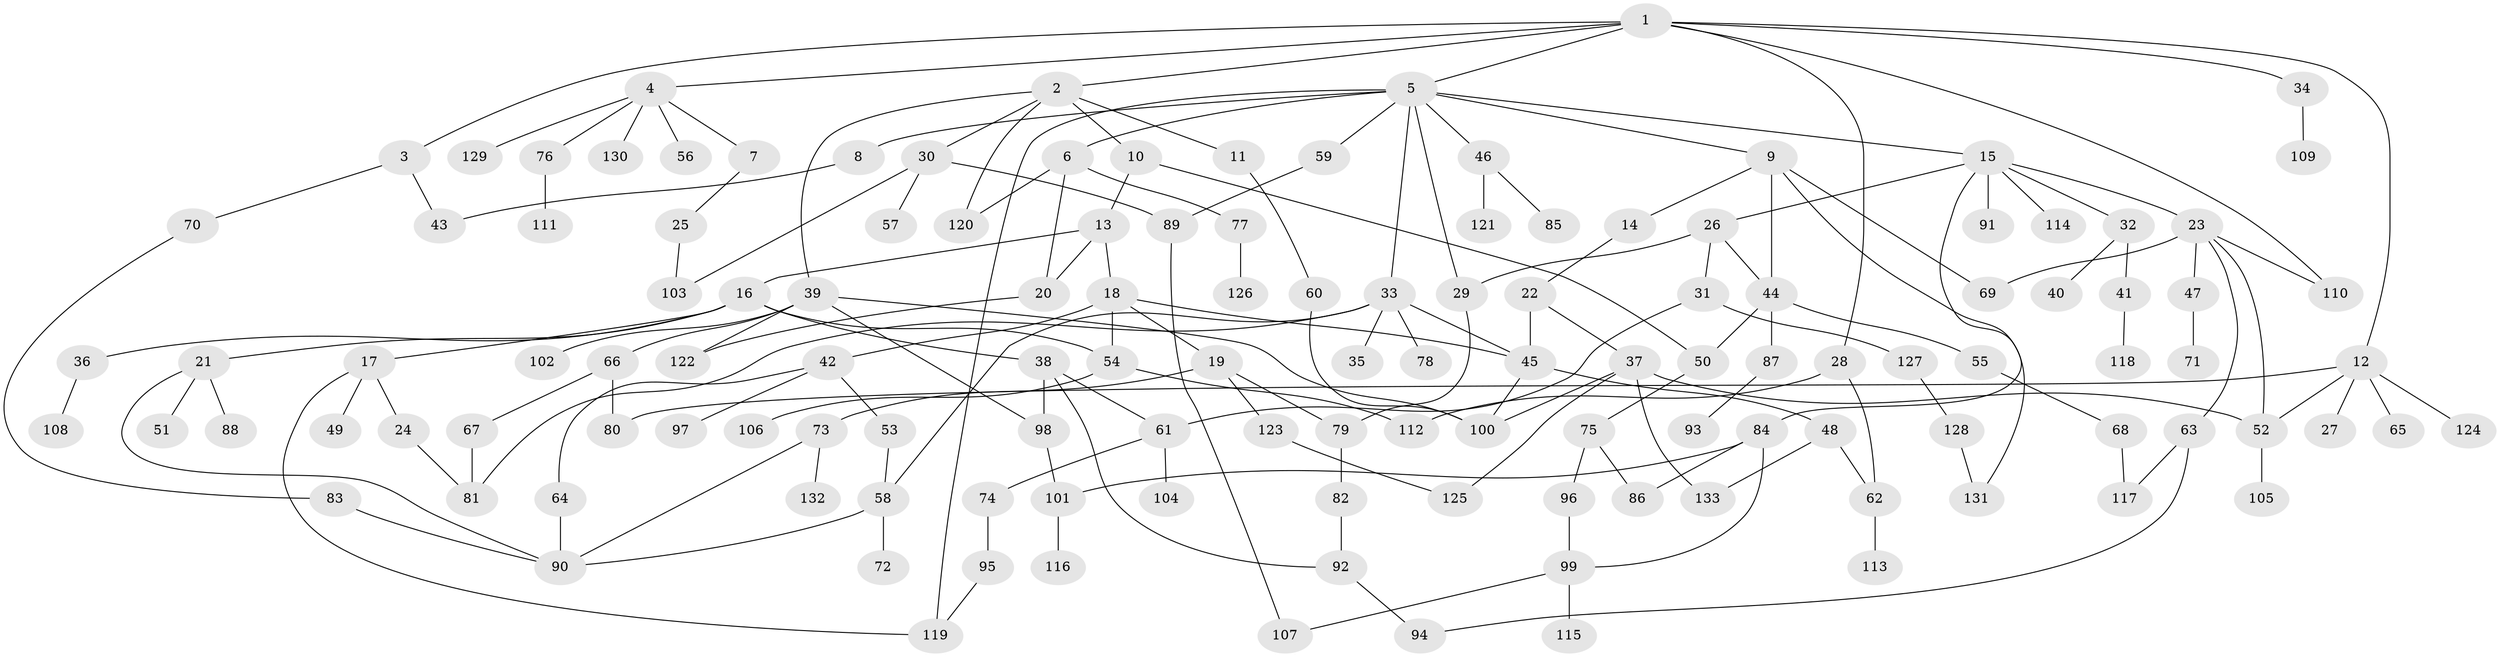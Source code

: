 // coarse degree distribution, {12: 0.011111111111111112, 3: 0.15555555555555556, 6: 0.03333333333333333, 11: 0.011111111111111112, 4: 0.1, 2: 0.25555555555555554, 5: 0.1111111111111111, 8: 0.022222222222222223, 7: 0.011111111111111112, 1: 0.28888888888888886}
// Generated by graph-tools (version 1.1) at 2025/41/03/06/25 10:41:29]
// undirected, 133 vertices, 176 edges
graph export_dot {
graph [start="1"]
  node [color=gray90,style=filled];
  1;
  2;
  3;
  4;
  5;
  6;
  7;
  8;
  9;
  10;
  11;
  12;
  13;
  14;
  15;
  16;
  17;
  18;
  19;
  20;
  21;
  22;
  23;
  24;
  25;
  26;
  27;
  28;
  29;
  30;
  31;
  32;
  33;
  34;
  35;
  36;
  37;
  38;
  39;
  40;
  41;
  42;
  43;
  44;
  45;
  46;
  47;
  48;
  49;
  50;
  51;
  52;
  53;
  54;
  55;
  56;
  57;
  58;
  59;
  60;
  61;
  62;
  63;
  64;
  65;
  66;
  67;
  68;
  69;
  70;
  71;
  72;
  73;
  74;
  75;
  76;
  77;
  78;
  79;
  80;
  81;
  82;
  83;
  84;
  85;
  86;
  87;
  88;
  89;
  90;
  91;
  92;
  93;
  94;
  95;
  96;
  97;
  98;
  99;
  100;
  101;
  102;
  103;
  104;
  105;
  106;
  107;
  108;
  109;
  110;
  111;
  112;
  113;
  114;
  115;
  116;
  117;
  118;
  119;
  120;
  121;
  122;
  123;
  124;
  125;
  126;
  127;
  128;
  129;
  130;
  131;
  132;
  133;
  1 -- 2;
  1 -- 3;
  1 -- 4;
  1 -- 5;
  1 -- 12;
  1 -- 28;
  1 -- 34;
  1 -- 110;
  2 -- 10;
  2 -- 11;
  2 -- 30;
  2 -- 39;
  2 -- 120;
  3 -- 70;
  3 -- 43;
  4 -- 7;
  4 -- 56;
  4 -- 76;
  4 -- 129;
  4 -- 130;
  5 -- 6;
  5 -- 8;
  5 -- 9;
  5 -- 15;
  5 -- 33;
  5 -- 46;
  5 -- 59;
  5 -- 119;
  5 -- 29;
  6 -- 20;
  6 -- 77;
  6 -- 120;
  7 -- 25;
  8 -- 43;
  9 -- 14;
  9 -- 44;
  9 -- 131;
  9 -- 69;
  10 -- 13;
  10 -- 50;
  11 -- 60;
  12 -- 27;
  12 -- 65;
  12 -- 80;
  12 -- 124;
  12 -- 52;
  13 -- 16;
  13 -- 18;
  13 -- 20;
  14 -- 22;
  15 -- 23;
  15 -- 26;
  15 -- 32;
  15 -- 84;
  15 -- 91;
  15 -- 114;
  16 -- 17;
  16 -- 21;
  16 -- 36;
  16 -- 38;
  16 -- 54;
  17 -- 24;
  17 -- 49;
  17 -- 119;
  18 -- 19;
  18 -- 42;
  18 -- 54;
  18 -- 45;
  19 -- 73;
  19 -- 123;
  19 -- 79;
  20 -- 122;
  21 -- 51;
  21 -- 88;
  21 -- 90;
  22 -- 37;
  22 -- 45;
  23 -- 47;
  23 -- 63;
  23 -- 69;
  23 -- 110;
  23 -- 52;
  24 -- 81;
  25 -- 103;
  26 -- 29;
  26 -- 31;
  26 -- 44;
  28 -- 112;
  28 -- 62;
  29 -- 79;
  30 -- 57;
  30 -- 89;
  30 -- 103;
  31 -- 127;
  31 -- 61;
  32 -- 40;
  32 -- 41;
  33 -- 35;
  33 -- 78;
  33 -- 81;
  33 -- 58;
  33 -- 45;
  34 -- 109;
  36 -- 108;
  37 -- 52;
  37 -- 100;
  37 -- 125;
  37 -- 133;
  38 -- 61;
  38 -- 92;
  38 -- 98;
  39 -- 66;
  39 -- 102;
  39 -- 122;
  39 -- 98;
  39 -- 100;
  41 -- 118;
  42 -- 53;
  42 -- 64;
  42 -- 97;
  44 -- 50;
  44 -- 55;
  44 -- 87;
  45 -- 48;
  45 -- 100;
  46 -- 85;
  46 -- 121;
  47 -- 71;
  48 -- 62;
  48 -- 133;
  50 -- 75;
  52 -- 105;
  53 -- 58;
  54 -- 106;
  54 -- 112;
  55 -- 68;
  58 -- 72;
  58 -- 90;
  59 -- 89;
  60 -- 100;
  61 -- 74;
  61 -- 104;
  62 -- 113;
  63 -- 94;
  63 -- 117;
  64 -- 90;
  66 -- 67;
  66 -- 80;
  67 -- 81;
  68 -- 117;
  70 -- 83;
  73 -- 90;
  73 -- 132;
  74 -- 95;
  75 -- 96;
  75 -- 86;
  76 -- 111;
  77 -- 126;
  79 -- 82;
  82 -- 92;
  83 -- 90;
  84 -- 86;
  84 -- 99;
  84 -- 101;
  87 -- 93;
  89 -- 107;
  92 -- 94;
  95 -- 119;
  96 -- 99;
  98 -- 101;
  99 -- 107;
  99 -- 115;
  101 -- 116;
  123 -- 125;
  127 -- 128;
  128 -- 131;
}
